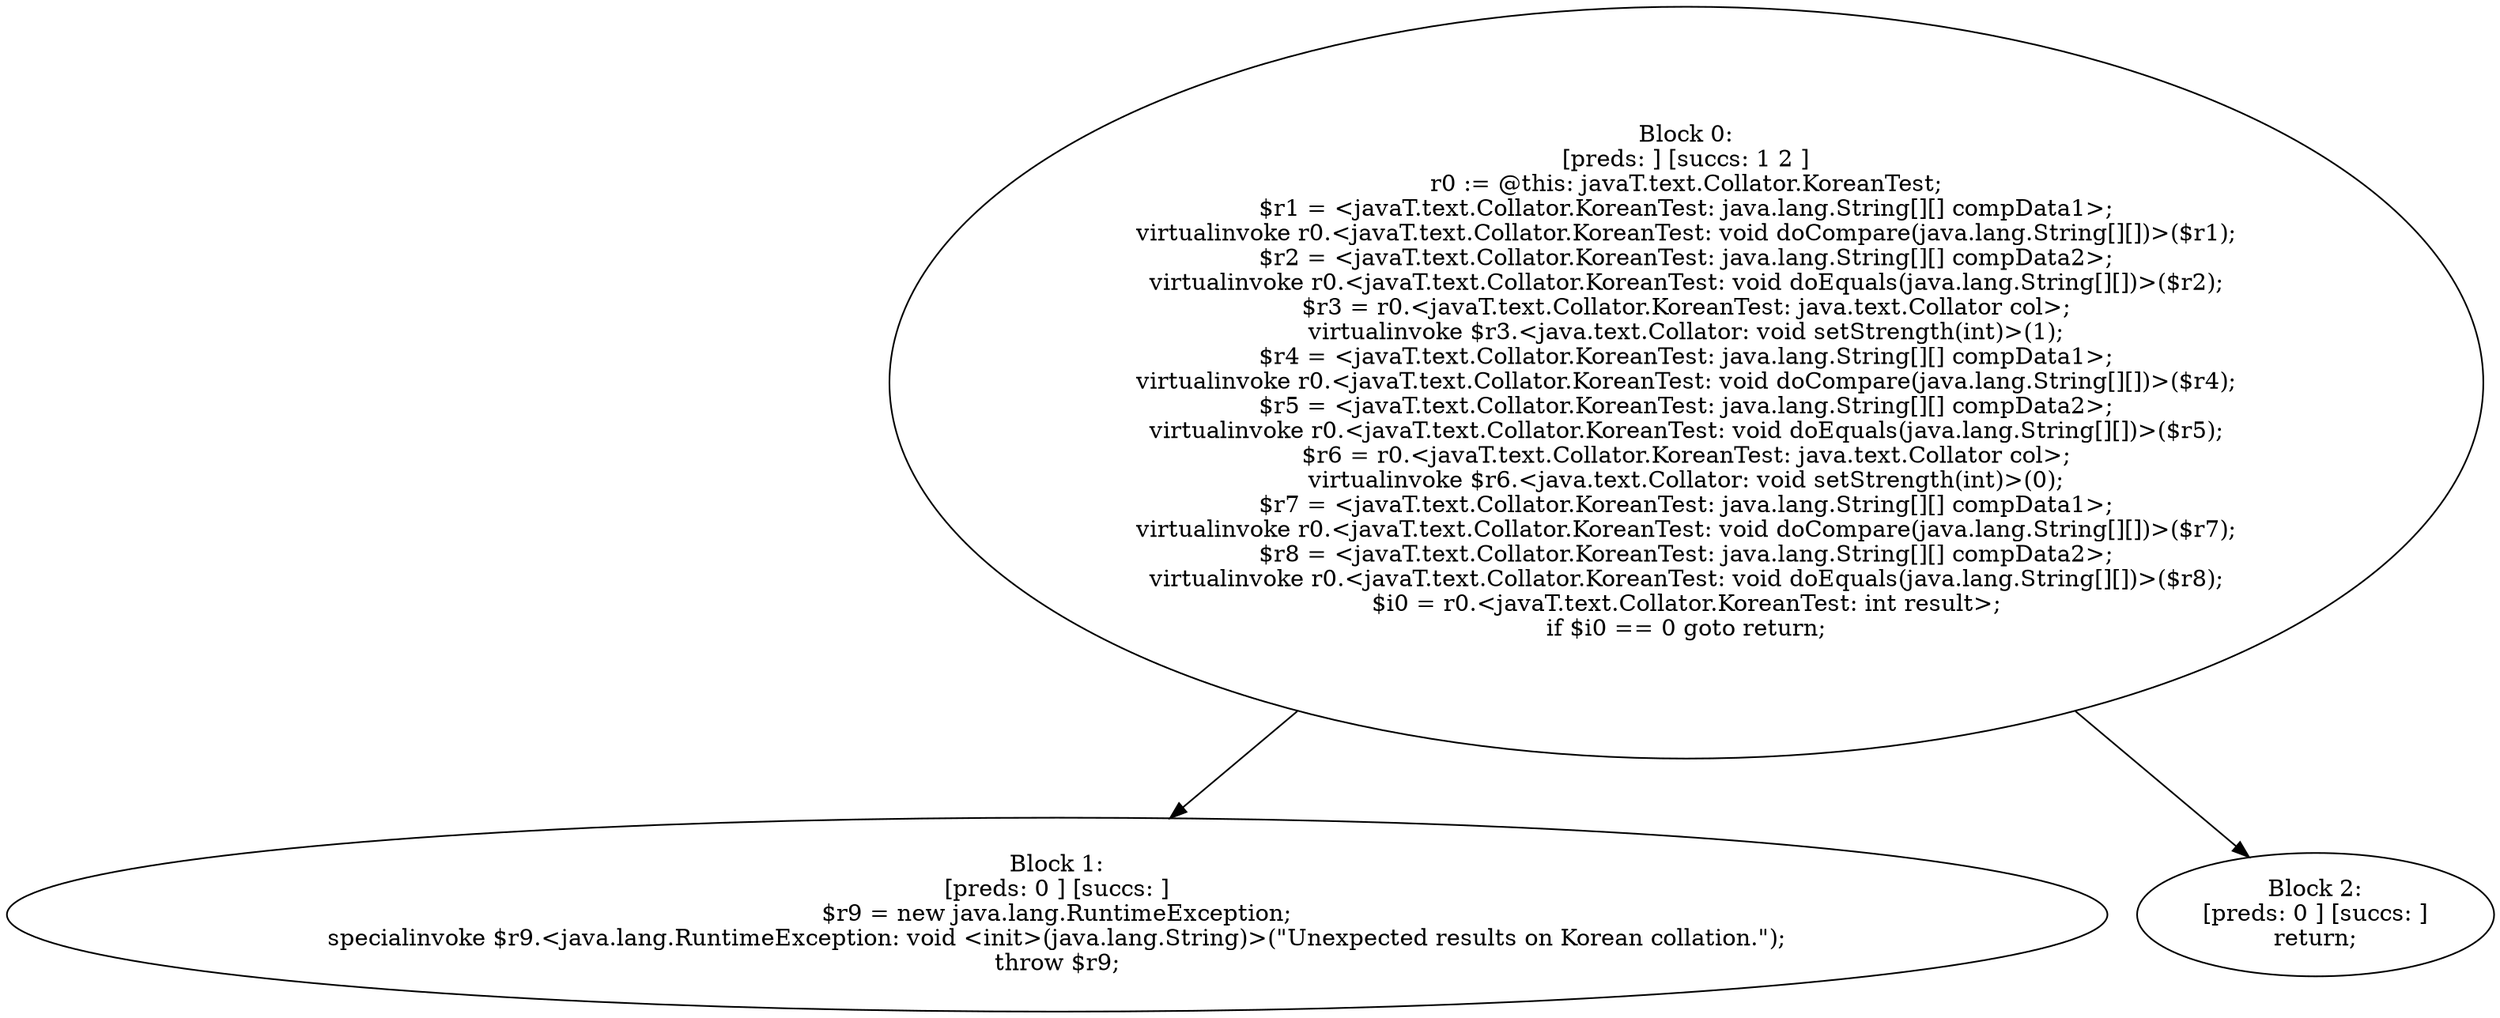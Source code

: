 digraph "unitGraph" {
    "Block 0:
[preds: ] [succs: 1 2 ]
r0 := @this: javaT.text.Collator.KoreanTest;
$r1 = <javaT.text.Collator.KoreanTest: java.lang.String[][] compData1>;
virtualinvoke r0.<javaT.text.Collator.KoreanTest: void doCompare(java.lang.String[][])>($r1);
$r2 = <javaT.text.Collator.KoreanTest: java.lang.String[][] compData2>;
virtualinvoke r0.<javaT.text.Collator.KoreanTest: void doEquals(java.lang.String[][])>($r2);
$r3 = r0.<javaT.text.Collator.KoreanTest: java.text.Collator col>;
virtualinvoke $r3.<java.text.Collator: void setStrength(int)>(1);
$r4 = <javaT.text.Collator.KoreanTest: java.lang.String[][] compData1>;
virtualinvoke r0.<javaT.text.Collator.KoreanTest: void doCompare(java.lang.String[][])>($r4);
$r5 = <javaT.text.Collator.KoreanTest: java.lang.String[][] compData2>;
virtualinvoke r0.<javaT.text.Collator.KoreanTest: void doEquals(java.lang.String[][])>($r5);
$r6 = r0.<javaT.text.Collator.KoreanTest: java.text.Collator col>;
virtualinvoke $r6.<java.text.Collator: void setStrength(int)>(0);
$r7 = <javaT.text.Collator.KoreanTest: java.lang.String[][] compData1>;
virtualinvoke r0.<javaT.text.Collator.KoreanTest: void doCompare(java.lang.String[][])>($r7);
$r8 = <javaT.text.Collator.KoreanTest: java.lang.String[][] compData2>;
virtualinvoke r0.<javaT.text.Collator.KoreanTest: void doEquals(java.lang.String[][])>($r8);
$i0 = r0.<javaT.text.Collator.KoreanTest: int result>;
if $i0 == 0 goto return;
"
    "Block 1:
[preds: 0 ] [succs: ]
$r9 = new java.lang.RuntimeException;
specialinvoke $r9.<java.lang.RuntimeException: void <init>(java.lang.String)>(\"Unexpected results on Korean collation.\");
throw $r9;
"
    "Block 2:
[preds: 0 ] [succs: ]
return;
"
    "Block 0:
[preds: ] [succs: 1 2 ]
r0 := @this: javaT.text.Collator.KoreanTest;
$r1 = <javaT.text.Collator.KoreanTest: java.lang.String[][] compData1>;
virtualinvoke r0.<javaT.text.Collator.KoreanTest: void doCompare(java.lang.String[][])>($r1);
$r2 = <javaT.text.Collator.KoreanTest: java.lang.String[][] compData2>;
virtualinvoke r0.<javaT.text.Collator.KoreanTest: void doEquals(java.lang.String[][])>($r2);
$r3 = r0.<javaT.text.Collator.KoreanTest: java.text.Collator col>;
virtualinvoke $r3.<java.text.Collator: void setStrength(int)>(1);
$r4 = <javaT.text.Collator.KoreanTest: java.lang.String[][] compData1>;
virtualinvoke r0.<javaT.text.Collator.KoreanTest: void doCompare(java.lang.String[][])>($r4);
$r5 = <javaT.text.Collator.KoreanTest: java.lang.String[][] compData2>;
virtualinvoke r0.<javaT.text.Collator.KoreanTest: void doEquals(java.lang.String[][])>($r5);
$r6 = r0.<javaT.text.Collator.KoreanTest: java.text.Collator col>;
virtualinvoke $r6.<java.text.Collator: void setStrength(int)>(0);
$r7 = <javaT.text.Collator.KoreanTest: java.lang.String[][] compData1>;
virtualinvoke r0.<javaT.text.Collator.KoreanTest: void doCompare(java.lang.String[][])>($r7);
$r8 = <javaT.text.Collator.KoreanTest: java.lang.String[][] compData2>;
virtualinvoke r0.<javaT.text.Collator.KoreanTest: void doEquals(java.lang.String[][])>($r8);
$i0 = r0.<javaT.text.Collator.KoreanTest: int result>;
if $i0 == 0 goto return;
"->"Block 1:
[preds: 0 ] [succs: ]
$r9 = new java.lang.RuntimeException;
specialinvoke $r9.<java.lang.RuntimeException: void <init>(java.lang.String)>(\"Unexpected results on Korean collation.\");
throw $r9;
";
    "Block 0:
[preds: ] [succs: 1 2 ]
r0 := @this: javaT.text.Collator.KoreanTest;
$r1 = <javaT.text.Collator.KoreanTest: java.lang.String[][] compData1>;
virtualinvoke r0.<javaT.text.Collator.KoreanTest: void doCompare(java.lang.String[][])>($r1);
$r2 = <javaT.text.Collator.KoreanTest: java.lang.String[][] compData2>;
virtualinvoke r0.<javaT.text.Collator.KoreanTest: void doEquals(java.lang.String[][])>($r2);
$r3 = r0.<javaT.text.Collator.KoreanTest: java.text.Collator col>;
virtualinvoke $r3.<java.text.Collator: void setStrength(int)>(1);
$r4 = <javaT.text.Collator.KoreanTest: java.lang.String[][] compData1>;
virtualinvoke r0.<javaT.text.Collator.KoreanTest: void doCompare(java.lang.String[][])>($r4);
$r5 = <javaT.text.Collator.KoreanTest: java.lang.String[][] compData2>;
virtualinvoke r0.<javaT.text.Collator.KoreanTest: void doEquals(java.lang.String[][])>($r5);
$r6 = r0.<javaT.text.Collator.KoreanTest: java.text.Collator col>;
virtualinvoke $r6.<java.text.Collator: void setStrength(int)>(0);
$r7 = <javaT.text.Collator.KoreanTest: java.lang.String[][] compData1>;
virtualinvoke r0.<javaT.text.Collator.KoreanTest: void doCompare(java.lang.String[][])>($r7);
$r8 = <javaT.text.Collator.KoreanTest: java.lang.String[][] compData2>;
virtualinvoke r0.<javaT.text.Collator.KoreanTest: void doEquals(java.lang.String[][])>($r8);
$i0 = r0.<javaT.text.Collator.KoreanTest: int result>;
if $i0 == 0 goto return;
"->"Block 2:
[preds: 0 ] [succs: ]
return;
";
}
